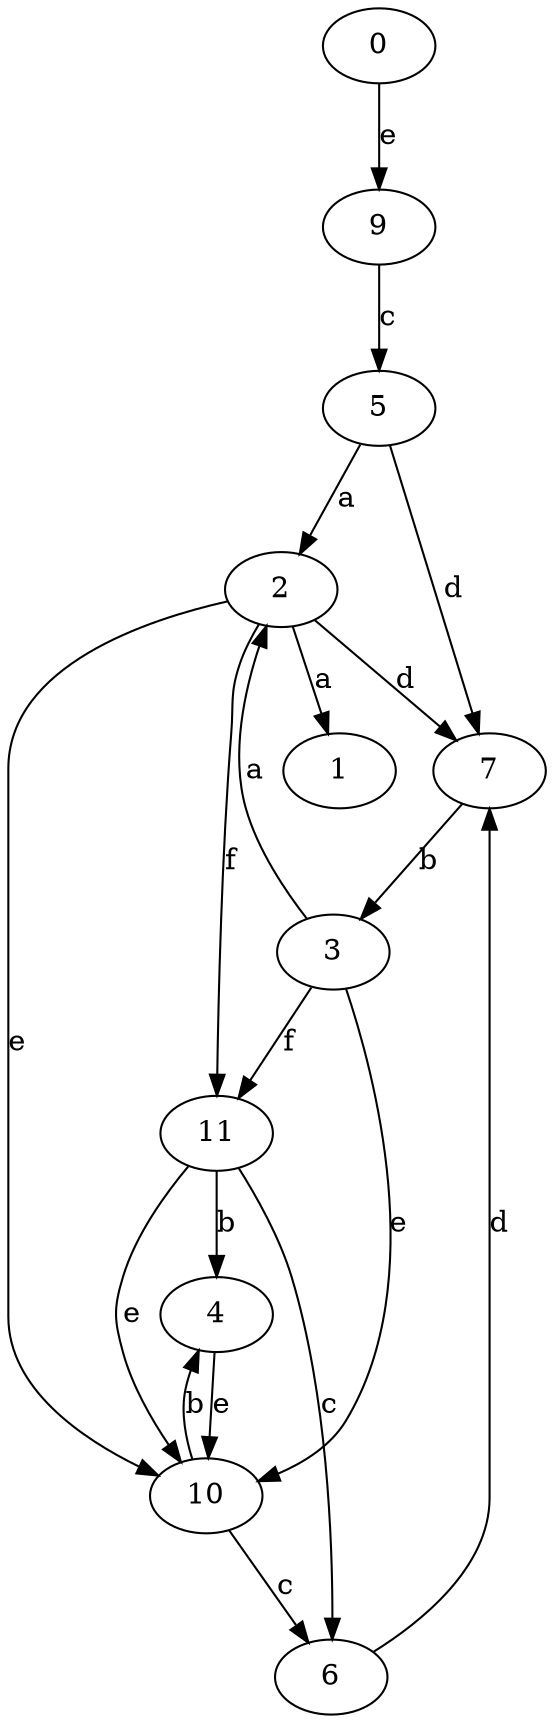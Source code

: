 strict digraph  {
1;
2;
3;
4;
5;
6;
7;
0;
9;
10;
11;
2 -> 1  [label=a];
2 -> 7  [label=d];
2 -> 10  [label=e];
2 -> 11  [label=f];
3 -> 2  [label=a];
3 -> 10  [label=e];
3 -> 11  [label=f];
4 -> 10  [label=e];
5 -> 2  [label=a];
5 -> 7  [label=d];
6 -> 7  [label=d];
7 -> 3  [label=b];
0 -> 9  [label=e];
9 -> 5  [label=c];
10 -> 4  [label=b];
10 -> 6  [label=c];
11 -> 4  [label=b];
11 -> 6  [label=c];
11 -> 10  [label=e];
}
